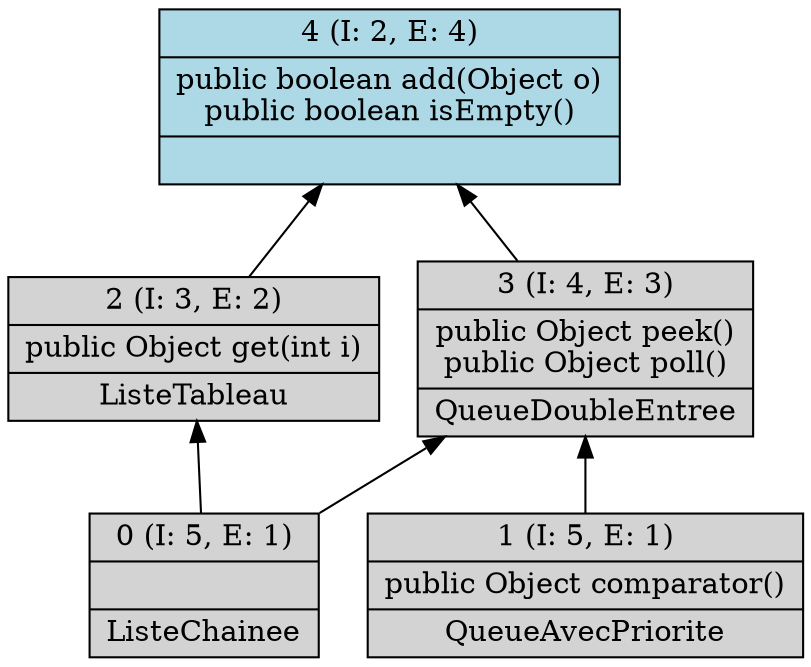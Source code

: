 digraph G { 
	rankdir=BT;
0 [shape=record,style=filled,label="{0 (I: 5, E: 1)||ListeChainee\n}"];
1 [shape=record,style=filled,label="{1 (I: 5, E: 1)|public Object comparator()\n|QueueAvecPriorite\n}"];
2 [shape=record,style=filled,label="{2 (I: 3, E: 2)|public Object get(int i)\n|ListeTableau\n}"];
3 [shape=record,style=filled,label="{3 (I: 4, E: 3)|public Object peek()\npublic Object poll()\n|QueueDoubleEntree\n}"];
4 [shape=record,style=filled,fillcolor=lightblue,label="{4 (I: 2, E: 4)|public boolean add(Object o)\npublic boolean isEmpty()\n|}"];
	0 -> 2
	0 -> 3
	1 -> 3
	2 -> 4
	3 -> 4
}